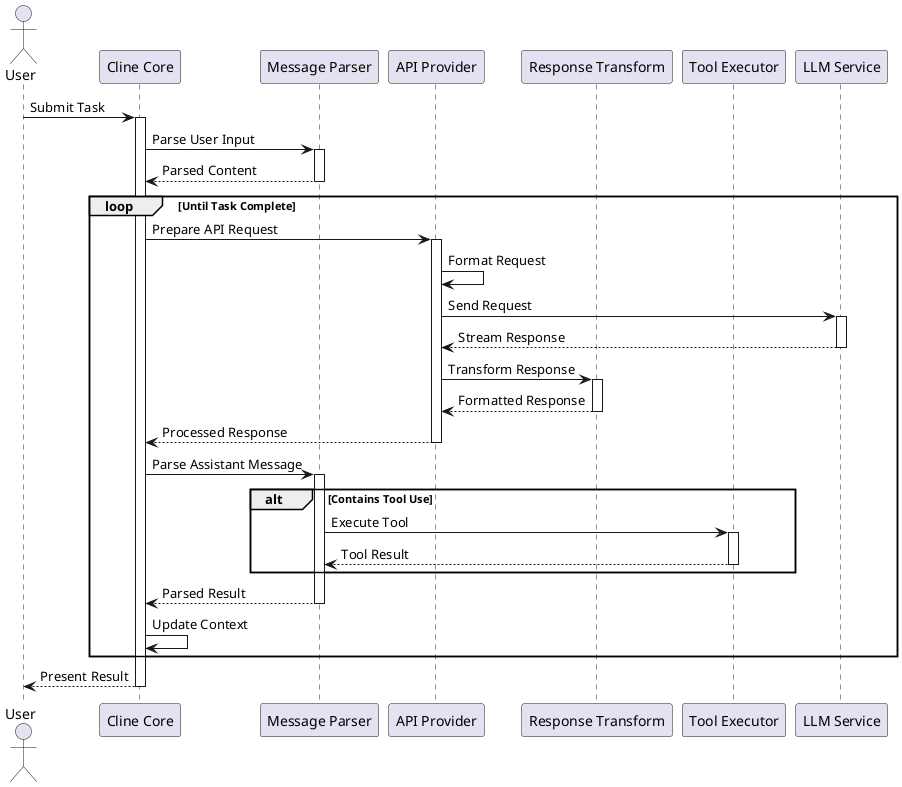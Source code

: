 @startuml

' API Request Flow Sequence Diagram
' Source files mapping:
' - src/api/providers/*
' - src/api/transform/*
' - src/core/Cline.ts

actor User
participant "Cline Core" as Core
participant "Message Parser" as Parser
participant "API Provider" as Provider
participant "Response Transform" as Transform
participant "Tool Executor" as Tools

User -> Core: Submit Task
activate Core

Core -> Parser: Parse User Input
activate Parser
Parser --> Core: Parsed Content
deactivate Parser

loop Until Task Complete
    Core -> Provider: Prepare API Request
    activate Provider
    
    Provider -> Provider: Format Request
    Provider -> "LLM Service": Send Request
    activate "LLM Service"
    
    "LLM Service" --> Provider: Stream Response
    deactivate "LLM Service"
    
    Provider -> Transform: Transform Response
    activate Transform
    Transform --> Provider: Formatted Response
    deactivate Transform
    
    Provider --> Core: Processed Response
    deactivate Provider
    
    Core -> Parser: Parse Assistant Message
    activate Parser
    
    alt Contains Tool Use
        Parser -> Tools: Execute Tool
        activate Tools
        Tools --> Parser: Tool Result
        deactivate Tools
    end
    
    Parser --> Core: Parsed Result
    deactivate Parser
    
    Core -> Core: Update Context
end

Core --> User: Present Result
deactivate Core

@enduml
